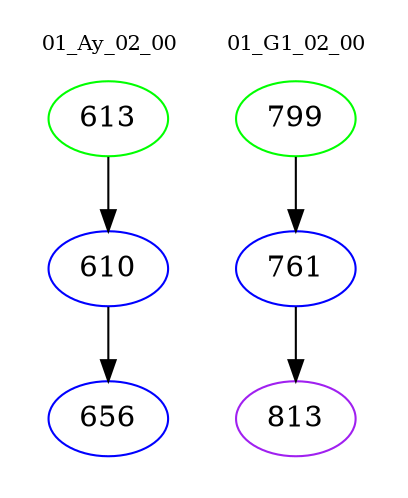 digraph{
subgraph cluster_0 {
color = white
label = "01_Ay_02_00";
fontsize=10;
T0_613 [label="613", color="green"]
T0_613 -> T0_610 [color="black"]
T0_610 [label="610", color="blue"]
T0_610 -> T0_656 [color="black"]
T0_656 [label="656", color="blue"]
}
subgraph cluster_1 {
color = white
label = "01_G1_02_00";
fontsize=10;
T1_799 [label="799", color="green"]
T1_799 -> T1_761 [color="black"]
T1_761 [label="761", color="blue"]
T1_761 -> T1_813 [color="black"]
T1_813 [label="813", color="purple"]
}
}
